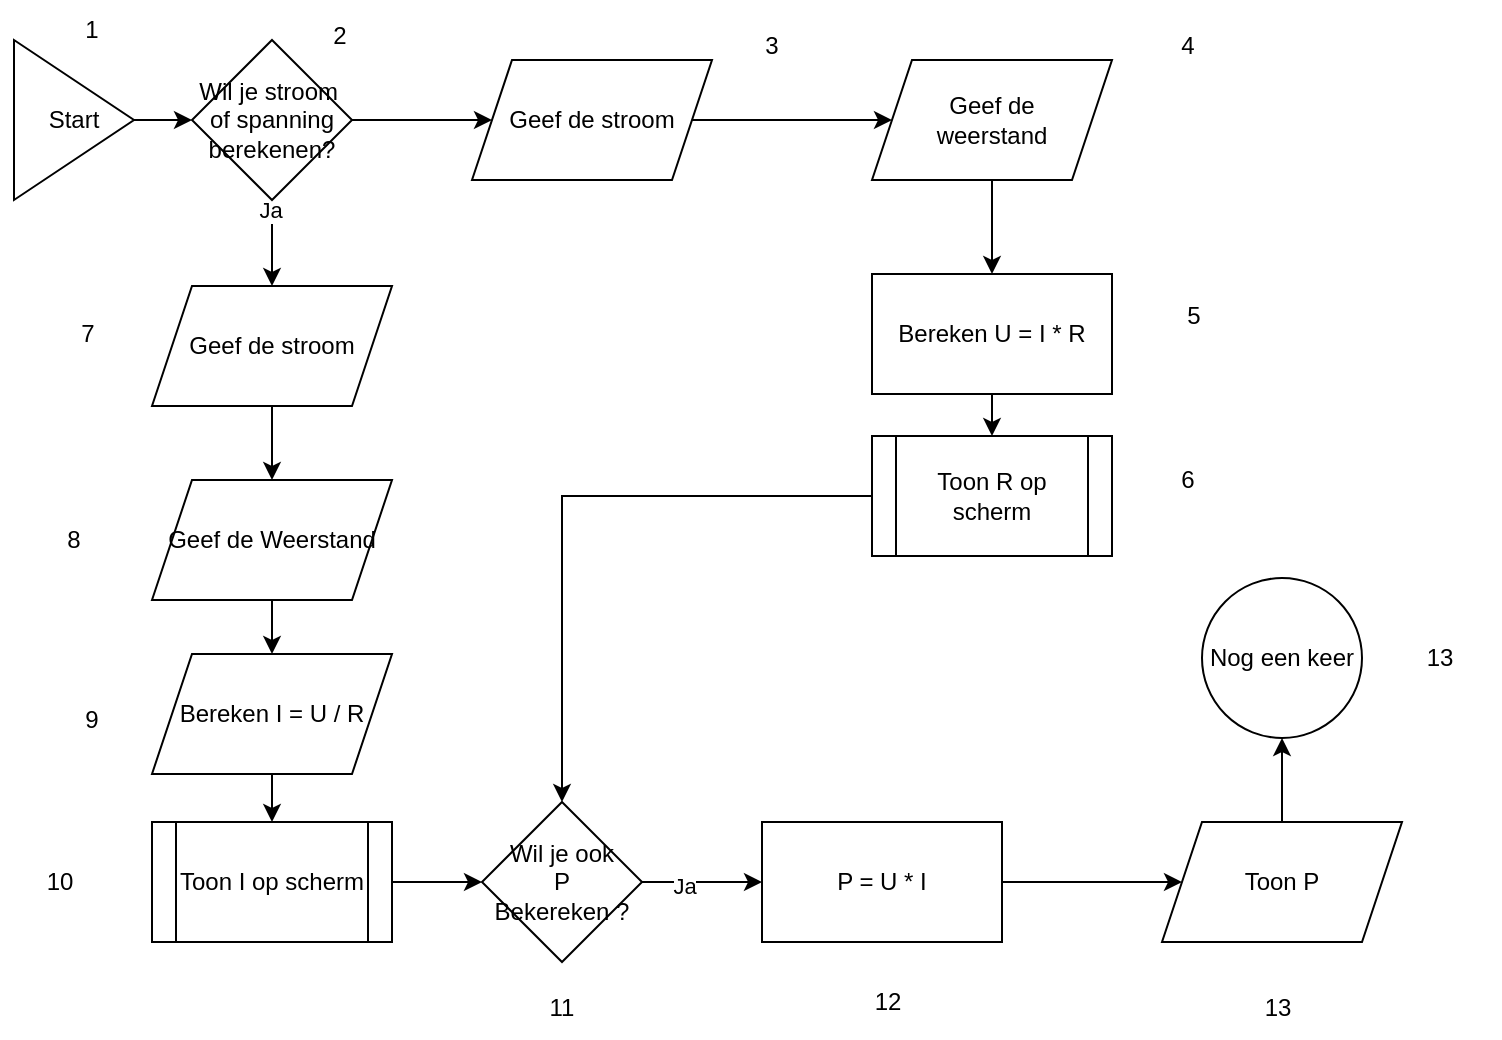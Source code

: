 <mxfile version="20.3.0" type="device"><diagram id="TkJh0i6Bx3gcjZkDfMy6" name="Page-1"><mxGraphModel dx="922" dy="1854" grid="0" gridSize="10" guides="1" tooltips="1" connect="1" arrows="1" fold="1" page="1" pageScale="1" pageWidth="827" pageHeight="1169" math="0" shadow="0"><root><mxCell id="0"/><mxCell id="1" parent="0"/><mxCell id="N91x3_ZUABrGYpd4XqwG-4" value="" style="edgeStyle=orthogonalEdgeStyle;rounded=0;orthogonalLoop=1;jettySize=auto;html=1;" edge="1" parent="1" source="N91x3_ZUABrGYpd4XqwG-2" target="N91x3_ZUABrGYpd4XqwG-3"><mxGeometry relative="1" as="geometry"/></mxCell><mxCell id="N91x3_ZUABrGYpd4XqwG-2" value="Start" style="triangle;whiteSpace=wrap;html=1;" vertex="1" parent="1"><mxGeometry x="30" y="17" width="60" height="80" as="geometry"/></mxCell><mxCell id="N91x3_ZUABrGYpd4XqwG-6" value="" style="edgeStyle=orthogonalEdgeStyle;rounded=0;orthogonalLoop=1;jettySize=auto;html=1;" edge="1" parent="1" source="N91x3_ZUABrGYpd4XqwG-3" target="N91x3_ZUABrGYpd4XqwG-5"><mxGeometry relative="1" as="geometry"/></mxCell><mxCell id="N91x3_ZUABrGYpd4XqwG-7" value="Ja" style="edgeLabel;html=1;align=center;verticalAlign=middle;resizable=0;points=[];" vertex="1" connectable="0" parent="N91x3_ZUABrGYpd4XqwG-6"><mxGeometry x="-0.767" y="-1" relative="1" as="geometry"><mxPoint as="offset"/></mxGeometry></mxCell><mxCell id="N91x3_ZUABrGYpd4XqwG-16" value="" style="edgeStyle=orthogonalEdgeStyle;rounded=0;orthogonalLoop=1;jettySize=auto;html=1;" edge="1" parent="1" source="N91x3_ZUABrGYpd4XqwG-3" target="N91x3_ZUABrGYpd4XqwG-15"><mxGeometry relative="1" as="geometry"/></mxCell><mxCell id="N91x3_ZUABrGYpd4XqwG-3" value="Wil je stroom&amp;nbsp;&lt;br&gt;of spanning&lt;br&gt;berekenen?&lt;br&gt;" style="rhombus;whiteSpace=wrap;html=1;" vertex="1" parent="1"><mxGeometry x="119" y="17" width="80" height="80" as="geometry"/></mxCell><mxCell id="N91x3_ZUABrGYpd4XqwG-9" value="" style="edgeStyle=orthogonalEdgeStyle;rounded=0;orthogonalLoop=1;jettySize=auto;html=1;" edge="1" parent="1" source="N91x3_ZUABrGYpd4XqwG-5" target="N91x3_ZUABrGYpd4XqwG-8"><mxGeometry relative="1" as="geometry"/></mxCell><mxCell id="N91x3_ZUABrGYpd4XqwG-5" value="Geef de stroom" style="shape=parallelogram;perimeter=parallelogramPerimeter;whiteSpace=wrap;html=1;fixedSize=1;" vertex="1" parent="1"><mxGeometry x="99" y="140" width="120" height="60" as="geometry"/></mxCell><mxCell id="N91x3_ZUABrGYpd4XqwG-12" value="" style="edgeStyle=orthogonalEdgeStyle;rounded=0;orthogonalLoop=1;jettySize=auto;html=1;" edge="1" parent="1" source="N91x3_ZUABrGYpd4XqwG-8" target="N91x3_ZUABrGYpd4XqwG-11"><mxGeometry relative="1" as="geometry"/></mxCell><mxCell id="N91x3_ZUABrGYpd4XqwG-8" value="Geef de Weerstand" style="shape=parallelogram;perimeter=parallelogramPerimeter;whiteSpace=wrap;html=1;fixedSize=1;" vertex="1" parent="1"><mxGeometry x="99" y="237" width="120" height="60" as="geometry"/></mxCell><mxCell id="N91x3_ZUABrGYpd4XqwG-14" value="" style="edgeStyle=orthogonalEdgeStyle;rounded=0;orthogonalLoop=1;jettySize=auto;html=1;" edge="1" parent="1" source="N91x3_ZUABrGYpd4XqwG-11" target="N91x3_ZUABrGYpd4XqwG-13"><mxGeometry relative="1" as="geometry"/></mxCell><mxCell id="N91x3_ZUABrGYpd4XqwG-11" value="Bereken I = U / R" style="shape=parallelogram;perimeter=parallelogramPerimeter;whiteSpace=wrap;html=1;fixedSize=1;" vertex="1" parent="1"><mxGeometry x="99" y="324" width="120" height="60" as="geometry"/></mxCell><mxCell id="N91x3_ZUABrGYpd4XqwG-28" value="" style="edgeStyle=orthogonalEdgeStyle;rounded=0;orthogonalLoop=1;jettySize=auto;html=1;" edge="1" parent="1" source="N91x3_ZUABrGYpd4XqwG-13" target="N91x3_ZUABrGYpd4XqwG-27"><mxGeometry relative="1" as="geometry"/></mxCell><mxCell id="N91x3_ZUABrGYpd4XqwG-13" value="Toon I op scherm" style="shape=process;whiteSpace=wrap;html=1;backgroundOutline=1;" vertex="1" parent="1"><mxGeometry x="99" y="408" width="120" height="60" as="geometry"/></mxCell><mxCell id="N91x3_ZUABrGYpd4XqwG-18" value="" style="edgeStyle=orthogonalEdgeStyle;rounded=0;orthogonalLoop=1;jettySize=auto;html=1;" edge="1" parent="1" source="N91x3_ZUABrGYpd4XqwG-15" target="N91x3_ZUABrGYpd4XqwG-17"><mxGeometry relative="1" as="geometry"/></mxCell><mxCell id="N91x3_ZUABrGYpd4XqwG-15" value="Geef de stroom" style="shape=parallelogram;perimeter=parallelogramPerimeter;whiteSpace=wrap;html=1;fixedSize=1;" vertex="1" parent="1"><mxGeometry x="259" y="27" width="120" height="60" as="geometry"/></mxCell><mxCell id="N91x3_ZUABrGYpd4XqwG-20" value="" style="edgeStyle=orthogonalEdgeStyle;rounded=0;orthogonalLoop=1;jettySize=auto;html=1;" edge="1" parent="1" source="N91x3_ZUABrGYpd4XqwG-17" target="N91x3_ZUABrGYpd4XqwG-19"><mxGeometry relative="1" as="geometry"/></mxCell><mxCell id="N91x3_ZUABrGYpd4XqwG-17" value="Geef de &lt;br&gt;weerstand" style="shape=parallelogram;perimeter=parallelogramPerimeter;whiteSpace=wrap;html=1;fixedSize=1;" vertex="1" parent="1"><mxGeometry x="459" y="27" width="120" height="60" as="geometry"/></mxCell><mxCell id="N91x3_ZUABrGYpd4XqwG-43" value="" style="edgeStyle=orthogonalEdgeStyle;rounded=0;orthogonalLoop=1;jettySize=auto;html=1;" edge="1" parent="1" source="N91x3_ZUABrGYpd4XqwG-19" target="N91x3_ZUABrGYpd4XqwG-21"><mxGeometry relative="1" as="geometry"/></mxCell><mxCell id="N91x3_ZUABrGYpd4XqwG-19" value="Bereken U = I * R" style="whiteSpace=wrap;html=1;" vertex="1" parent="1"><mxGeometry x="459" y="134" width="120" height="60" as="geometry"/></mxCell><mxCell id="N91x3_ZUABrGYpd4XqwG-25" value="" style="edgeStyle=orthogonalEdgeStyle;rounded=0;orthogonalLoop=1;jettySize=auto;html=1;entryX=0.5;entryY=0;entryDx=0;entryDy=0;" edge="1" parent="1" source="N91x3_ZUABrGYpd4XqwG-21" target="N91x3_ZUABrGYpd4XqwG-27"><mxGeometry relative="1" as="geometry"><mxPoint x="379" y="245" as="targetPoint"/></mxGeometry></mxCell><mxCell id="N91x3_ZUABrGYpd4XqwG-21" value="Toon R op scherm" style="shape=process;whiteSpace=wrap;html=1;backgroundOutline=1;" vertex="1" parent="1"><mxGeometry x="459" y="215" width="120" height="60" as="geometry"/></mxCell><mxCell id="N91x3_ZUABrGYpd4XqwG-30" value="" style="edgeStyle=orthogonalEdgeStyle;rounded=0;orthogonalLoop=1;jettySize=auto;html=1;" edge="1" parent="1" source="N91x3_ZUABrGYpd4XqwG-27" target="N91x3_ZUABrGYpd4XqwG-29"><mxGeometry relative="1" as="geometry"/></mxCell><mxCell id="N91x3_ZUABrGYpd4XqwG-34" value="Ja" style="edgeLabel;html=1;align=center;verticalAlign=middle;resizable=0;points=[];" vertex="1" connectable="0" parent="N91x3_ZUABrGYpd4XqwG-30"><mxGeometry x="-0.3" y="-2" relative="1" as="geometry"><mxPoint as="offset"/></mxGeometry></mxCell><mxCell id="N91x3_ZUABrGYpd4XqwG-27" value="Wil je ook&lt;br&gt;P &lt;br&gt;Bekereken ?" style="rhombus;whiteSpace=wrap;html=1;" vertex="1" parent="1"><mxGeometry x="264" y="398" width="80" height="80" as="geometry"/></mxCell><mxCell id="N91x3_ZUABrGYpd4XqwG-32" value="" style="edgeStyle=orthogonalEdgeStyle;rounded=0;orthogonalLoop=1;jettySize=auto;html=1;" edge="1" parent="1" source="N91x3_ZUABrGYpd4XqwG-29" target="N91x3_ZUABrGYpd4XqwG-31"><mxGeometry relative="1" as="geometry"/></mxCell><mxCell id="N91x3_ZUABrGYpd4XqwG-29" value="P = U * I" style="whiteSpace=wrap;html=1;" vertex="1" parent="1"><mxGeometry x="404" y="408" width="120" height="60" as="geometry"/></mxCell><mxCell id="N91x3_ZUABrGYpd4XqwG-36" value="" style="edgeStyle=orthogonalEdgeStyle;rounded=0;orthogonalLoop=1;jettySize=auto;html=1;" edge="1" parent="1" source="N91x3_ZUABrGYpd4XqwG-31" target="N91x3_ZUABrGYpd4XqwG-35"><mxGeometry relative="1" as="geometry"/></mxCell><mxCell id="N91x3_ZUABrGYpd4XqwG-31" value="Toon P" style="shape=parallelogram;perimeter=parallelogramPerimeter;whiteSpace=wrap;html=1;fixedSize=1;" vertex="1" parent="1"><mxGeometry x="604" y="408" width="120" height="60" as="geometry"/></mxCell><mxCell id="N91x3_ZUABrGYpd4XqwG-35" value="Nog een keer" style="ellipse;whiteSpace=wrap;html=1;aspect=fixed;" vertex="1" parent="1"><mxGeometry x="624" y="286" width="80" height="80" as="geometry"/></mxCell><mxCell id="N91x3_ZUABrGYpd4XqwG-37" value="1" style="text;html=1;strokeColor=none;fillColor=none;align=center;verticalAlign=middle;whiteSpace=wrap;rounded=0;" vertex="1" parent="1"><mxGeometry x="39" y="-3" width="60" height="30" as="geometry"/></mxCell><mxCell id="N91x3_ZUABrGYpd4XqwG-39" value="2" style="text;html=1;strokeColor=none;fillColor=none;align=center;verticalAlign=middle;whiteSpace=wrap;rounded=0;" vertex="1" parent="1"><mxGeometry x="163" width="60" height="30" as="geometry"/></mxCell><mxCell id="N91x3_ZUABrGYpd4XqwG-40" value="3" style="text;html=1;strokeColor=none;fillColor=none;align=center;verticalAlign=middle;whiteSpace=wrap;rounded=0;" vertex="1" parent="1"><mxGeometry x="379" y="5" width="60" height="30" as="geometry"/></mxCell><mxCell id="N91x3_ZUABrGYpd4XqwG-41" value="4" style="text;html=1;strokeColor=none;fillColor=none;align=center;verticalAlign=middle;whiteSpace=wrap;rounded=0;" vertex="1" parent="1"><mxGeometry x="587" y="5" width="60" height="30" as="geometry"/></mxCell><mxCell id="N91x3_ZUABrGYpd4XqwG-42" value="5" style="text;html=1;strokeColor=none;fillColor=none;align=center;verticalAlign=middle;whiteSpace=wrap;rounded=0;" vertex="1" parent="1"><mxGeometry x="590" y="140" width="60" height="30" as="geometry"/></mxCell><mxCell id="N91x3_ZUABrGYpd4XqwG-44" value="6" style="text;html=1;strokeColor=none;fillColor=none;align=center;verticalAlign=middle;whiteSpace=wrap;rounded=0;" vertex="1" parent="1"><mxGeometry x="587" y="222" width="60" height="30" as="geometry"/></mxCell><mxCell id="N91x3_ZUABrGYpd4XqwG-45" value="7" style="text;html=1;strokeColor=none;fillColor=none;align=center;verticalAlign=middle;whiteSpace=wrap;rounded=0;" vertex="1" parent="1"><mxGeometry x="37" y="149" width="60" height="30" as="geometry"/></mxCell><mxCell id="N91x3_ZUABrGYpd4XqwG-46" value="8" style="text;html=1;strokeColor=none;fillColor=none;align=center;verticalAlign=middle;whiteSpace=wrap;rounded=0;" vertex="1" parent="1"><mxGeometry x="30" y="252" width="60" height="30" as="geometry"/></mxCell><mxCell id="N91x3_ZUABrGYpd4XqwG-47" value="9" style="text;html=1;strokeColor=none;fillColor=none;align=center;verticalAlign=middle;whiteSpace=wrap;rounded=0;" vertex="1" parent="1"><mxGeometry x="39" y="344" width="60" height="26" as="geometry"/></mxCell><mxCell id="N91x3_ZUABrGYpd4XqwG-48" value="10" style="text;html=1;strokeColor=none;fillColor=none;align=center;verticalAlign=middle;whiteSpace=wrap;rounded=0;" vertex="1" parent="1"><mxGeometry x="23" y="423" width="60" height="30" as="geometry"/></mxCell><mxCell id="N91x3_ZUABrGYpd4XqwG-49" value="11" style="text;html=1;strokeColor=none;fillColor=none;align=center;verticalAlign=middle;whiteSpace=wrap;rounded=0;" vertex="1" parent="1"><mxGeometry x="274" y="486" width="60" height="30" as="geometry"/></mxCell><mxCell id="N91x3_ZUABrGYpd4XqwG-50" value="12" style="text;html=1;strokeColor=none;fillColor=none;align=center;verticalAlign=middle;whiteSpace=wrap;rounded=0;" vertex="1" parent="1"><mxGeometry x="437" y="483" width="60" height="30" as="geometry"/></mxCell><mxCell id="N91x3_ZUABrGYpd4XqwG-51" value="13" style="text;html=1;strokeColor=none;fillColor=none;align=center;verticalAlign=middle;whiteSpace=wrap;rounded=0;" vertex="1" parent="1"><mxGeometry x="632" y="486" width="60" height="30" as="geometry"/></mxCell><mxCell id="N91x3_ZUABrGYpd4XqwG-52" value="13" style="text;html=1;strokeColor=none;fillColor=none;align=center;verticalAlign=middle;whiteSpace=wrap;rounded=0;" vertex="1" parent="1"><mxGeometry x="713" y="311" width="60" height="30" as="geometry"/></mxCell></root></mxGraphModel></diagram></mxfile>